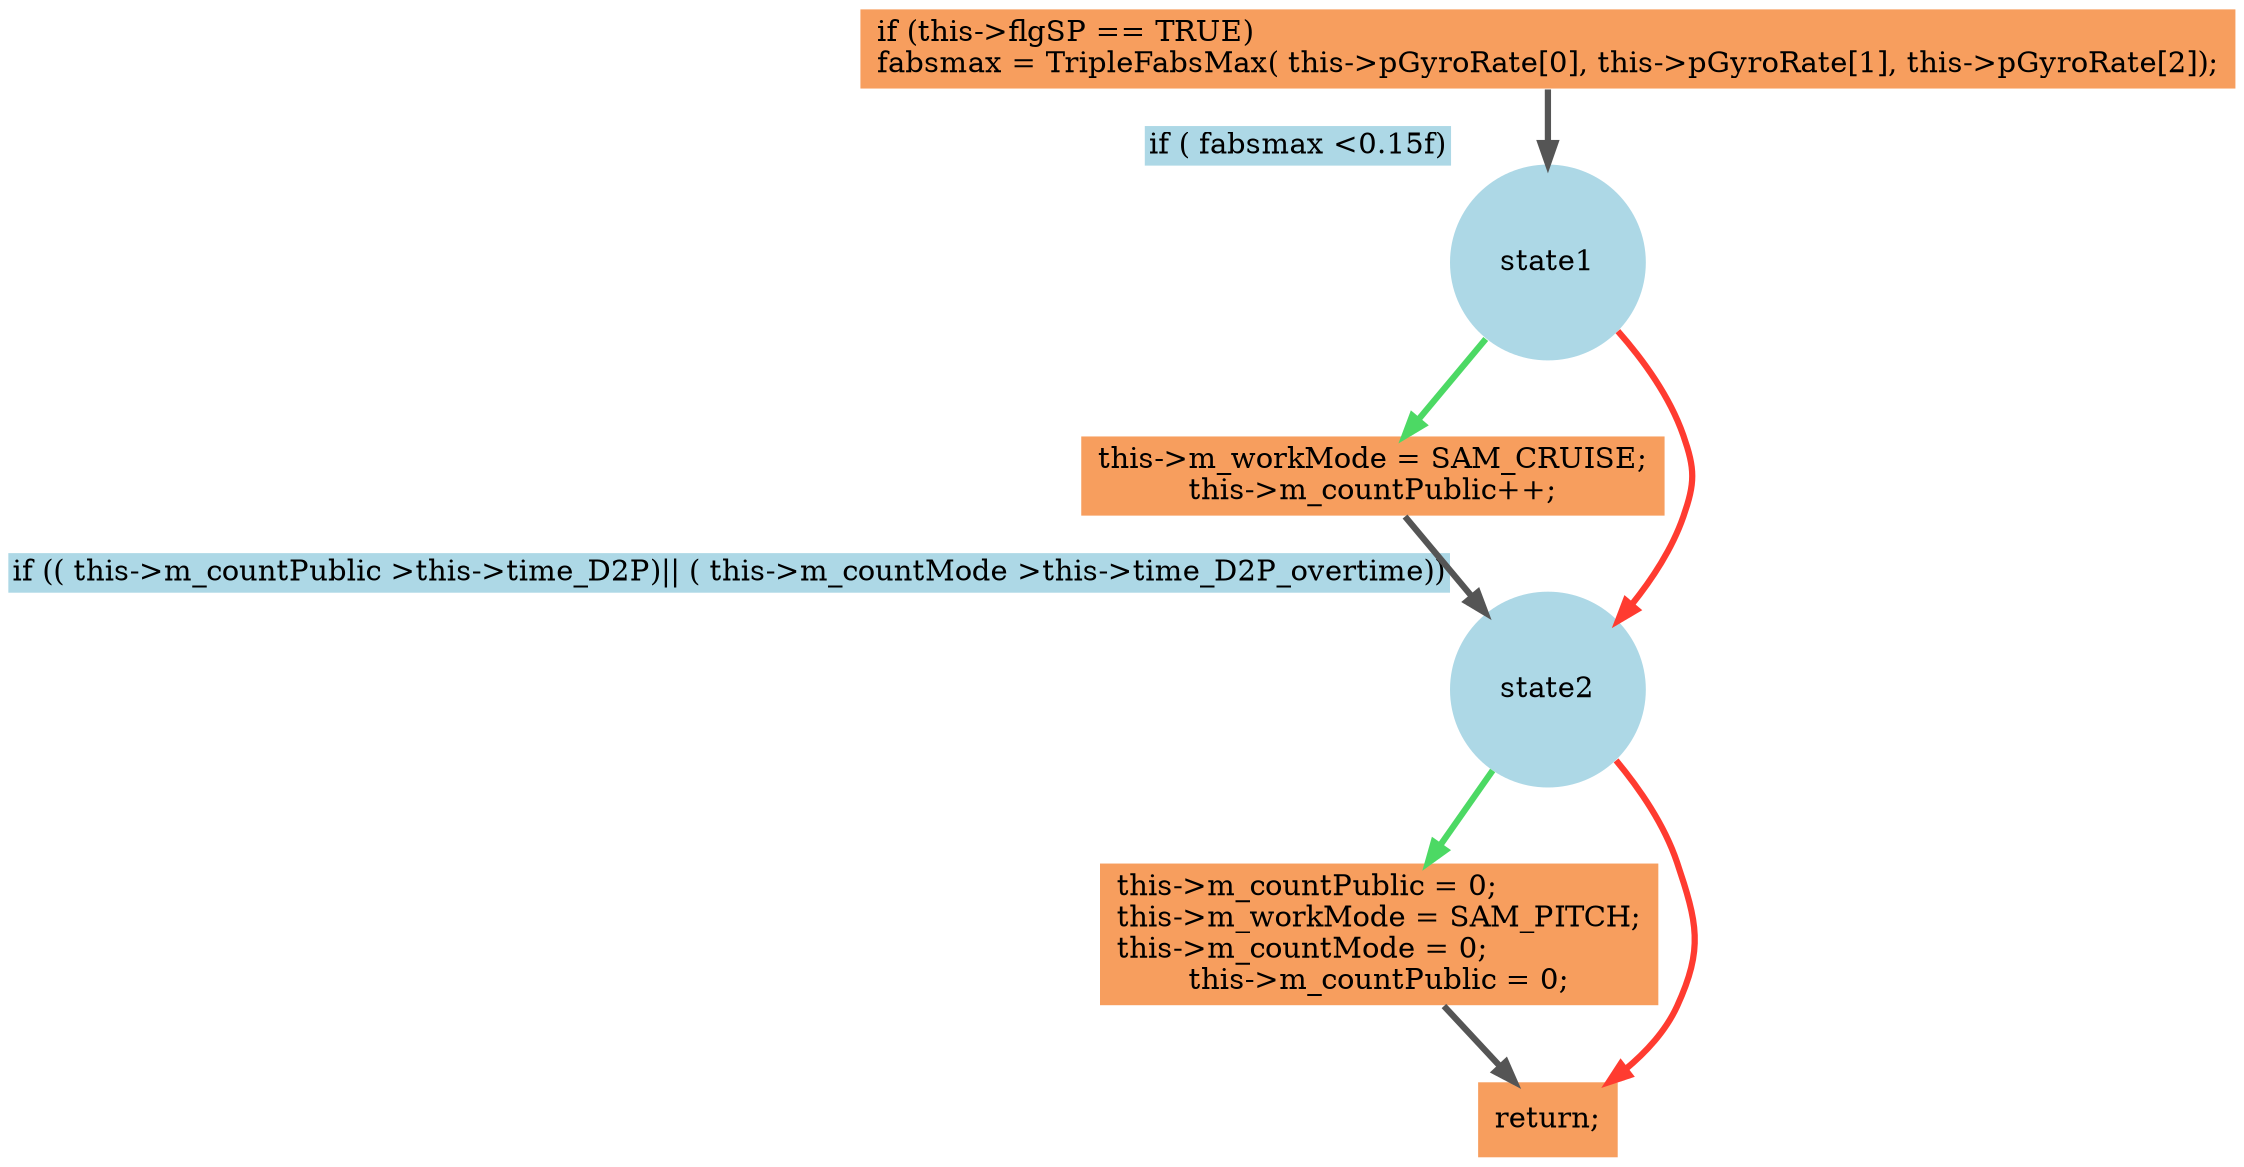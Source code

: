 digraph "FSM for 'SAMSubModeDamp' function" {
Node0xb52690 [shape=record, color=transparent, style=filled, fillcolor="#F79e5e", label="{if (this-&gt;flgSP == TRUE)\lfabsmax = TripleFabsMax( this-&gt;pGyroRate[0], this-&gt;pGyroRate[1], this-&gt;pGyroRate[2]);}"];
Node0xb52691 [shape=circle, color=transparent, style=filled, fillcolor="#ADD8E6", label=state1, xlabel=<<TABLE BORDER="0" CELLBORDER="0" CELLSPACING="0"><TR><TD BGCOLOR="#ADD8E6" ALIGN="center">if ( fabsmax &lt;0.15f)</TD></TR></TABLE>>, fixedsize=true, width=1.3, height=1.3];
Node0xb540b0 [shape=record, color=transparent, style=filled, fillcolor="#F79e5e", label="{this-&gt;m_workMode = SAM_CRUISE;\lthis-&gt;m_countPublic++;}"];
Node0xb54101 [shape=circle, color=transparent, style=filled, fillcolor="#ADD8E6", label=state2, xlabel=<<TABLE BORDER="0" CELLBORDER="0" CELLSPACING="0"><TR><TD BGCOLOR="#ADD8E6" ALIGN="center">if (( this-&gt;m_countPublic &gt;this-&gt;time_D2P)|| ( this-&gt;m_countMode &gt;this-&gt;time_D2P_overtime))</TD></TR></TABLE>>, fixedsize=true, width=1.3, height=1.3];
Node0xb54b70 [shape=record, color=transparent, style=filled, fillcolor="#F79e5e", label="{this-&gt;m_countPublic = 0;\lthis-&gt;m_workMode = SAM_PITCH;\lthis-&gt;m_countMode = 0;\lthis-&gt;m_countPublic = 0;}"];
Node0xb550f0 [shape=record, color=transparent, style=filled, fillcolor="#F79e5e", label="{return;}"];
Node0xb52690 -> Node0xb52691 [penwidth=3, color="#555555"];
Node0xb540b0 -> Node0xb54101 [penwidth=3, color="#555555"];
Node0xb54b70 -> Node0xb550f0 [penwidth=3, color="#555555"];
Node0xb52691 -> Node0xb540b0 [color="#4CD964", penwidth=3];
Node0xb52691 -> Node0xb54101 [color="#FF3B30", penwidth=3];
Node0xb54101 -> Node0xb54b70 [color="#4CD964", penwidth=3];
Node0xb54101 -> Node0xb550f0 [color="#FF3B30", penwidth=3];
}
